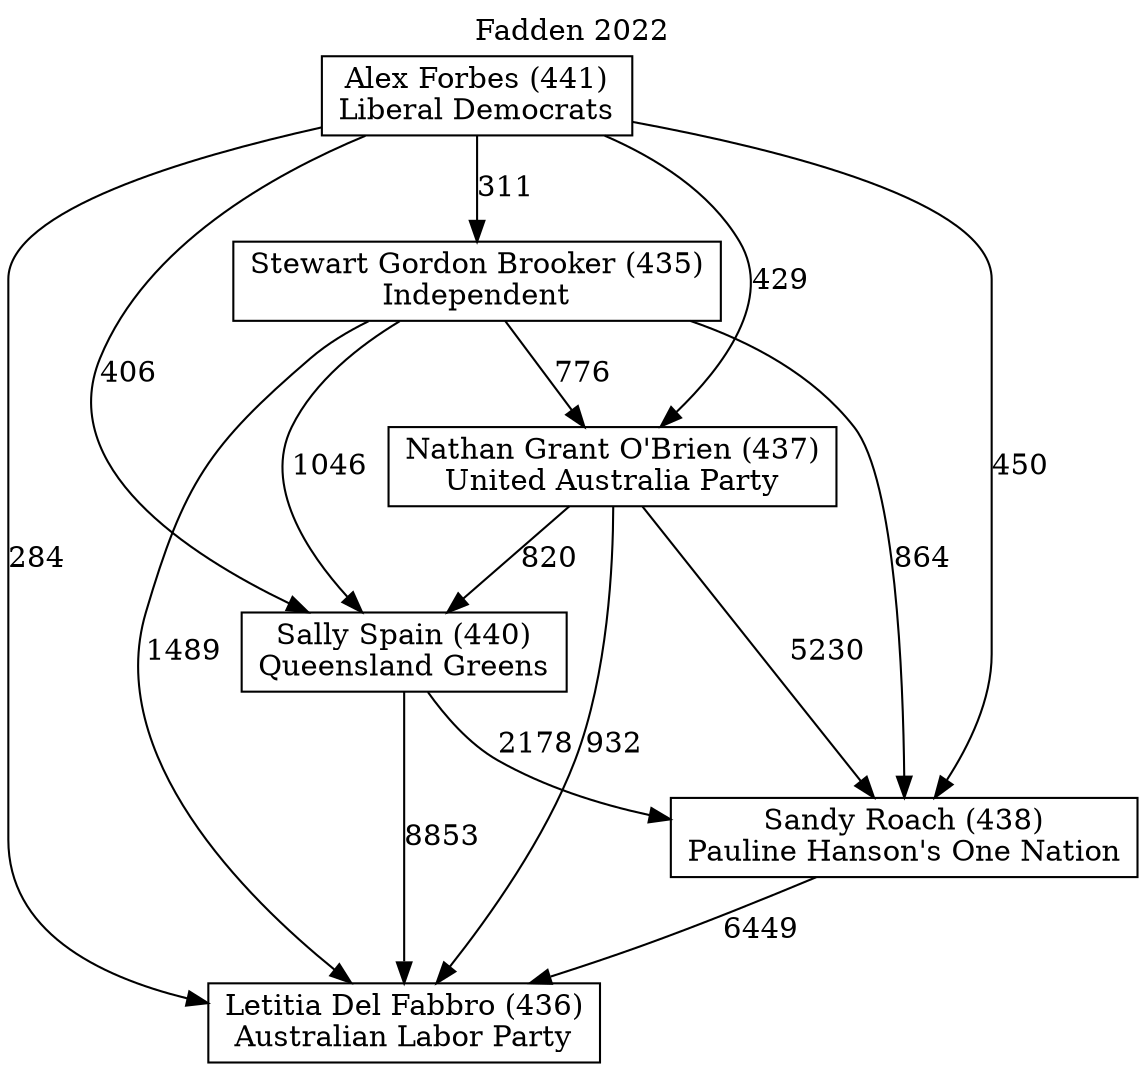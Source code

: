 // House preference flow
digraph "Letitia Del Fabbro (436)_Fadden_2022" {
	graph [label="Fadden 2022" labelloc=t mclimit=10]
	node [shape=box]
	"Alex Forbes (441)" [label="Alex Forbes (441)
Liberal Democrats"]
	"Letitia Del Fabbro (436)" [label="Letitia Del Fabbro (436)
Australian Labor Party"]
	"Nathan Grant O'Brien (437)" [label="Nathan Grant O'Brien (437)
United Australia Party"]
	"Sally Spain (440)" [label="Sally Spain (440)
Queensland Greens"]
	"Sandy Roach (438)" [label="Sandy Roach (438)
Pauline Hanson's One Nation"]
	"Stewart Gordon Brooker (435)" [label="Stewart Gordon Brooker (435)
Independent"]
	"Alex Forbes (441)" -> "Letitia Del Fabbro (436)" [label=284]
	"Alex Forbes (441)" -> "Nathan Grant O'Brien (437)" [label=429]
	"Alex Forbes (441)" -> "Sally Spain (440)" [label=406]
	"Alex Forbes (441)" -> "Sandy Roach (438)" [label=450]
	"Alex Forbes (441)" -> "Stewart Gordon Brooker (435)" [label=311]
	"Nathan Grant O'Brien (437)" -> "Letitia Del Fabbro (436)" [label=932]
	"Nathan Grant O'Brien (437)" -> "Sally Spain (440)" [label=820]
	"Nathan Grant O'Brien (437)" -> "Sandy Roach (438)" [label=5230]
	"Sally Spain (440)" -> "Letitia Del Fabbro (436)" [label=8853]
	"Sally Spain (440)" -> "Sandy Roach (438)" [label=2178]
	"Sandy Roach (438)" -> "Letitia Del Fabbro (436)" [label=6449]
	"Stewart Gordon Brooker (435)" -> "Letitia Del Fabbro (436)" [label=1489]
	"Stewart Gordon Brooker (435)" -> "Nathan Grant O'Brien (437)" [label=776]
	"Stewart Gordon Brooker (435)" -> "Sally Spain (440)" [label=1046]
	"Stewart Gordon Brooker (435)" -> "Sandy Roach (438)" [label=864]
}
